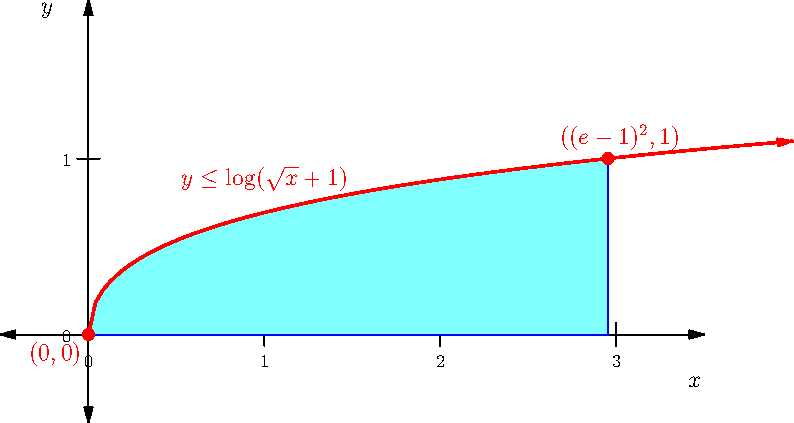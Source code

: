 size(14cm);

real e = exp(1);
real k = (e-1)**2;

import graph;
xaxis("$x$", -0.5, 3.5, Ticks(Label(fontsize(9pt)), Step=1, begin=true, end=true), Arrows);
yaxis("$y$", -0.5, 1.9, Ticks(Label(fontsize(9pt)), Step=1, begin=false, end=true), Arrows);

real f(real x) {
  return log(x**0.5+1);
}
filldraw(graph(f,0,k)--(k,0)--(0,0)--cycle, lightcyan, blue);
draw(graph(f, 0, 4), red+1.3);
draw(graph(f, 0, 4), red, EndArrow);
label("$y \le \log(\sqrt{x}+1)$", (1, f(1)), 3*dir(90), red);
dotfactor *= 2;
dot("$((e-1)^2,1)$", (k,1), 1.2*dir(80), red);
dot("$(0,0)$", (0,0), 1.4*dir(225), red);
